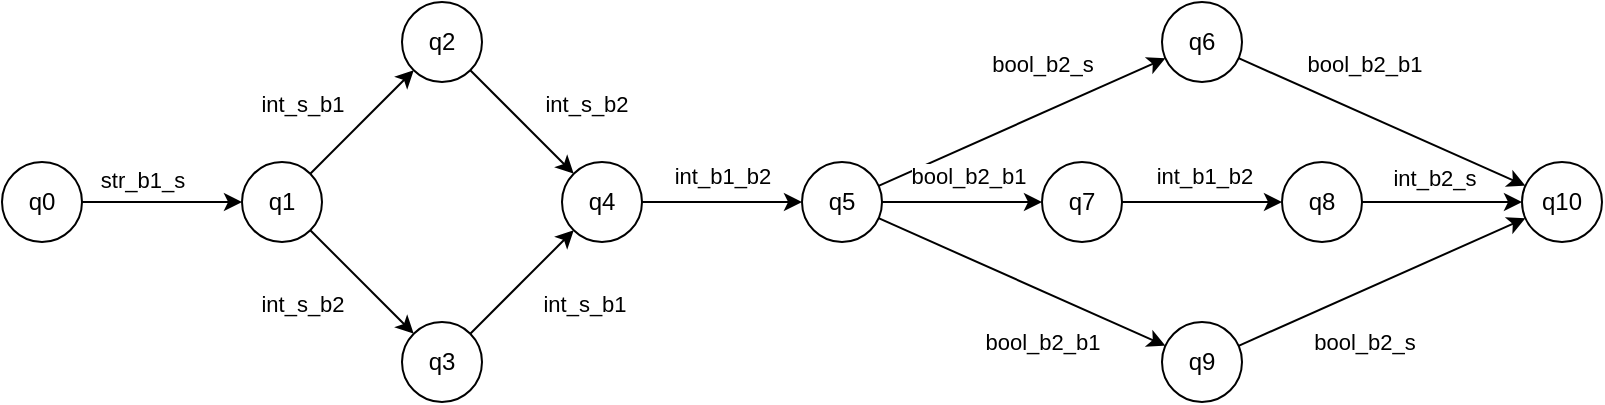 <mxfile version="22.0.2" type="device">
  <diagram name="Pagina-1" id="WdNuLCoif8DOCdPfeQE8">
    <mxGraphModel dx="473" dy="855" grid="1" gridSize="10" guides="1" tooltips="1" connect="1" arrows="1" fold="1" page="1" pageScale="1" pageWidth="827" pageHeight="1169" math="0" shadow="0">
      <root>
        <mxCell id="0" />
        <mxCell id="1" parent="0" />
        <mxCell id="fYpyqveSxgnmdyYEeGbs-11" style="rounded=0;orthogonalLoop=1;jettySize=auto;html=1;" parent="1" source="fYpyqveSxgnmdyYEeGbs-4" target="fYpyqveSxgnmdyYEeGbs-5" edge="1">
          <mxGeometry relative="1" as="geometry" />
        </mxCell>
        <mxCell id="fYpyqveSxgnmdyYEeGbs-16" value="int_s_b1" style="edgeLabel;html=1;align=center;verticalAlign=middle;resizable=0;points=[];" parent="fYpyqveSxgnmdyYEeGbs-11" vertex="1" connectable="0">
          <mxGeometry x="0.138" y="4" relative="1" as="geometry">
            <mxPoint x="-31" y="-3" as="offset" />
          </mxGeometry>
        </mxCell>
        <mxCell id="fYpyqveSxgnmdyYEeGbs-12" style="rounded=0;orthogonalLoop=1;jettySize=auto;html=1;" parent="1" source="fYpyqveSxgnmdyYEeGbs-4" target="fYpyqveSxgnmdyYEeGbs-7" edge="1">
          <mxGeometry relative="1" as="geometry" />
        </mxCell>
        <mxCell id="fYpyqveSxgnmdyYEeGbs-20" value="int_s_b2" style="edgeLabel;html=1;align=center;verticalAlign=middle;resizable=0;points=[];" parent="fYpyqveSxgnmdyYEeGbs-12" vertex="1" connectable="0">
          <mxGeometry x="0.069" y="2" relative="1" as="geometry">
            <mxPoint x="-33" y="10" as="offset" />
          </mxGeometry>
        </mxCell>
        <mxCell id="fYpyqveSxgnmdyYEeGbs-4" value="q1" style="ellipse;whiteSpace=wrap;html=1;aspect=fixed;" parent="1" vertex="1">
          <mxGeometry x="160" y="160" width="40" height="40" as="geometry" />
        </mxCell>
        <mxCell id="fYpyqveSxgnmdyYEeGbs-15" style="rounded=0;orthogonalLoop=1;jettySize=auto;html=1;" parent="1" source="fYpyqveSxgnmdyYEeGbs-7" target="fYpyqveSxgnmdyYEeGbs-13" edge="1">
          <mxGeometry relative="1" as="geometry" />
        </mxCell>
        <mxCell id="fYpyqveSxgnmdyYEeGbs-19" value="int_s_b1" style="edgeLabel;html=1;align=center;verticalAlign=middle;resizable=0;points=[];" parent="fYpyqveSxgnmdyYEeGbs-15" vertex="1" connectable="0">
          <mxGeometry x="-0.051" relative="1" as="geometry">
            <mxPoint x="32" y="9" as="offset" />
          </mxGeometry>
        </mxCell>
        <mxCell id="fYpyqveSxgnmdyYEeGbs-7" value="q3" style="ellipse;whiteSpace=wrap;html=1;aspect=fixed;" parent="1" vertex="1">
          <mxGeometry x="240" y="240" width="40" height="40" as="geometry" />
        </mxCell>
        <mxCell id="fYpyqveSxgnmdyYEeGbs-14" style="rounded=0;orthogonalLoop=1;jettySize=auto;html=1;" parent="1" source="fYpyqveSxgnmdyYEeGbs-5" target="fYpyqveSxgnmdyYEeGbs-13" edge="1">
          <mxGeometry relative="1" as="geometry" />
        </mxCell>
        <mxCell id="fYpyqveSxgnmdyYEeGbs-18" value="int_s_b2" style="edgeLabel;html=1;align=center;verticalAlign=middle;resizable=0;points=[];" parent="fYpyqveSxgnmdyYEeGbs-14" vertex="1" connectable="0">
          <mxGeometry x="-0.032" y="2" relative="1" as="geometry">
            <mxPoint x="31" y="-7" as="offset" />
          </mxGeometry>
        </mxCell>
        <mxCell id="fYpyqveSxgnmdyYEeGbs-5" value="q2" style="ellipse;whiteSpace=wrap;html=1;aspect=fixed;" parent="1" vertex="1">
          <mxGeometry x="240" y="80" width="40" height="40" as="geometry" />
        </mxCell>
        <mxCell id="fYpyqveSxgnmdyYEeGbs-27" style="edgeStyle=orthogonalEdgeStyle;rounded=0;orthogonalLoop=1;jettySize=auto;html=1;" parent="1" source="fYpyqveSxgnmdyYEeGbs-13" target="fYpyqveSxgnmdyYEeGbs-25" edge="1">
          <mxGeometry relative="1" as="geometry" />
        </mxCell>
        <mxCell id="fYpyqveSxgnmdyYEeGbs-28" value="int_b1_b2" style="edgeLabel;html=1;align=center;verticalAlign=middle;resizable=0;points=[];" parent="fYpyqveSxgnmdyYEeGbs-27" vertex="1" connectable="0">
          <mxGeometry x="0.1" y="-1" relative="1" as="geometry">
            <mxPoint x="-4" y="-14" as="offset" />
          </mxGeometry>
        </mxCell>
        <mxCell id="fYpyqveSxgnmdyYEeGbs-13" value="q4" style="ellipse;whiteSpace=wrap;html=1;aspect=fixed;" parent="1" vertex="1">
          <mxGeometry x="320" y="160" width="40" height="40" as="geometry" />
        </mxCell>
        <mxCell id="fYpyqveSxgnmdyYEeGbs-23" style="edgeStyle=orthogonalEdgeStyle;rounded=0;orthogonalLoop=1;jettySize=auto;html=1;" parent="1" source="fYpyqveSxgnmdyYEeGbs-22" target="fYpyqveSxgnmdyYEeGbs-4" edge="1">
          <mxGeometry relative="1" as="geometry" />
        </mxCell>
        <mxCell id="fYpyqveSxgnmdyYEeGbs-24" value="str_b1_s" style="edgeLabel;html=1;align=center;verticalAlign=middle;resizable=0;points=[];" parent="fYpyqveSxgnmdyYEeGbs-23" vertex="1" connectable="0">
          <mxGeometry x="0.017" y="-2" relative="1" as="geometry">
            <mxPoint x="-11" y="-13" as="offset" />
          </mxGeometry>
        </mxCell>
        <mxCell id="fYpyqveSxgnmdyYEeGbs-22" value="q0" style="ellipse;whiteSpace=wrap;html=1;aspect=fixed;" parent="1" vertex="1">
          <mxGeometry x="40" y="160" width="40" height="40" as="geometry" />
        </mxCell>
        <mxCell id="fYpyqveSxgnmdyYEeGbs-32" style="rounded=0;orthogonalLoop=1;jettySize=auto;html=1;" parent="1" source="fYpyqveSxgnmdyYEeGbs-25" target="fYpyqveSxgnmdyYEeGbs-30" edge="1">
          <mxGeometry relative="1" as="geometry" />
        </mxCell>
        <mxCell id="fYpyqveSxgnmdyYEeGbs-41" value="bool_b2_s" style="edgeLabel;html=1;align=center;verticalAlign=middle;resizable=0;points=[];" parent="fYpyqveSxgnmdyYEeGbs-32" vertex="1" connectable="0">
          <mxGeometry x="0.207" y="-1" relative="1" as="geometry">
            <mxPoint x="-5" y="-24" as="offset" />
          </mxGeometry>
        </mxCell>
        <mxCell id="fYpyqveSxgnmdyYEeGbs-34" style="rounded=0;orthogonalLoop=1;jettySize=auto;html=1;" parent="1" source="fYpyqveSxgnmdyYEeGbs-25" target="fYpyqveSxgnmdyYEeGbs-31" edge="1">
          <mxGeometry relative="1" as="geometry" />
        </mxCell>
        <mxCell id="fYpyqveSxgnmdyYEeGbs-45" value="bool_b2_b1" style="edgeLabel;html=1;align=center;verticalAlign=middle;resizable=0;points=[];" parent="fYpyqveSxgnmdyYEeGbs-34" vertex="1" connectable="0">
          <mxGeometry x="0.27" y="1" relative="1" as="geometry">
            <mxPoint x="-10" y="22" as="offset" />
          </mxGeometry>
        </mxCell>
        <mxCell id="fYpyqveSxgnmdyYEeGbs-38" style="rounded=0;orthogonalLoop=1;jettySize=auto;html=1;" parent="1" source="fYpyqveSxgnmdyYEeGbs-25" target="fYpyqveSxgnmdyYEeGbs-36" edge="1">
          <mxGeometry relative="1" as="geometry" />
        </mxCell>
        <mxCell id="fYpyqveSxgnmdyYEeGbs-46" value="bool_b2_b1" style="edgeLabel;html=1;align=center;verticalAlign=middle;resizable=0;points=[];" parent="fYpyqveSxgnmdyYEeGbs-38" vertex="1" connectable="0">
          <mxGeometry x="-0.033" y="2" relative="1" as="geometry">
            <mxPoint x="4" y="-11" as="offset" />
          </mxGeometry>
        </mxCell>
        <mxCell id="fYpyqveSxgnmdyYEeGbs-25" value="q5" style="ellipse;whiteSpace=wrap;html=1;aspect=fixed;" parent="1" vertex="1">
          <mxGeometry x="440" y="160" width="40" height="40" as="geometry" />
        </mxCell>
        <mxCell id="fYpyqveSxgnmdyYEeGbs-29" value="q10" style="ellipse;whiteSpace=wrap;html=1;aspect=fixed;" parent="1" vertex="1">
          <mxGeometry x="800" y="160" width="40" height="40" as="geometry" />
        </mxCell>
        <mxCell id="fYpyqveSxgnmdyYEeGbs-33" style="rounded=0;orthogonalLoop=1;jettySize=auto;html=1;" parent="1" source="fYpyqveSxgnmdyYEeGbs-30" target="fYpyqveSxgnmdyYEeGbs-29" edge="1">
          <mxGeometry relative="1" as="geometry" />
        </mxCell>
        <mxCell id="fYpyqveSxgnmdyYEeGbs-42" value="bool_b2_b1" style="edgeLabel;html=1;align=center;verticalAlign=middle;resizable=0;points=[];" parent="fYpyqveSxgnmdyYEeGbs-33" vertex="1" connectable="0">
          <mxGeometry x="-0.357" relative="1" as="geometry">
            <mxPoint x="16" y="-18" as="offset" />
          </mxGeometry>
        </mxCell>
        <mxCell id="fYpyqveSxgnmdyYEeGbs-30" value="q6" style="ellipse;whiteSpace=wrap;html=1;aspect=fixed;" parent="1" vertex="1">
          <mxGeometry x="620" y="80" width="40" height="40" as="geometry" />
        </mxCell>
        <mxCell id="fYpyqveSxgnmdyYEeGbs-35" style="rounded=0;orthogonalLoop=1;jettySize=auto;html=1;" parent="1" source="fYpyqveSxgnmdyYEeGbs-31" target="fYpyqveSxgnmdyYEeGbs-29" edge="1">
          <mxGeometry relative="1" as="geometry" />
        </mxCell>
        <mxCell id="fYpyqveSxgnmdyYEeGbs-44" value="bool_b2_s" style="edgeLabel;html=1;align=center;verticalAlign=middle;resizable=0;points=[];" parent="fYpyqveSxgnmdyYEeGbs-35" vertex="1" connectable="0">
          <mxGeometry x="-0.128" y="-4" relative="1" as="geometry">
            <mxPoint x="-2" y="22" as="offset" />
          </mxGeometry>
        </mxCell>
        <mxCell id="fYpyqveSxgnmdyYEeGbs-31" value="q9" style="ellipse;whiteSpace=wrap;html=1;aspect=fixed;" parent="1" vertex="1">
          <mxGeometry x="620" y="240" width="40" height="40" as="geometry" />
        </mxCell>
        <mxCell id="fYpyqveSxgnmdyYEeGbs-39" style="rounded=0;orthogonalLoop=1;jettySize=auto;html=1;" parent="1" source="fYpyqveSxgnmdyYEeGbs-36" target="fYpyqveSxgnmdyYEeGbs-37" edge="1">
          <mxGeometry relative="1" as="geometry" />
        </mxCell>
        <mxCell id="fYpyqveSxgnmdyYEeGbs-47" value="int_b1_b2" style="edgeLabel;html=1;align=center;verticalAlign=middle;resizable=0;points=[];" parent="fYpyqveSxgnmdyYEeGbs-39" vertex="1" connectable="0">
          <mxGeometry x="-0.017" y="3" relative="1" as="geometry">
            <mxPoint x="1" y="-10" as="offset" />
          </mxGeometry>
        </mxCell>
        <mxCell id="fYpyqveSxgnmdyYEeGbs-36" value="q7" style="ellipse;whiteSpace=wrap;html=1;aspect=fixed;" parent="1" vertex="1">
          <mxGeometry x="560" y="160" width="40" height="40" as="geometry" />
        </mxCell>
        <mxCell id="fYpyqveSxgnmdyYEeGbs-40" style="rounded=0;orthogonalLoop=1;jettySize=auto;html=1;" parent="1" source="fYpyqveSxgnmdyYEeGbs-37" target="fYpyqveSxgnmdyYEeGbs-29" edge="1">
          <mxGeometry relative="1" as="geometry" />
        </mxCell>
        <mxCell id="fYpyqveSxgnmdyYEeGbs-49" value="int_b2_s" style="edgeLabel;html=1;align=center;verticalAlign=middle;resizable=0;points=[];" parent="fYpyqveSxgnmdyYEeGbs-40" vertex="1" connectable="0">
          <mxGeometry x="-0.283" y="3" relative="1" as="geometry">
            <mxPoint x="7" y="-9" as="offset" />
          </mxGeometry>
        </mxCell>
        <mxCell id="fYpyqveSxgnmdyYEeGbs-37" value="q8" style="ellipse;whiteSpace=wrap;html=1;aspect=fixed;" parent="1" vertex="1">
          <mxGeometry x="680" y="160" width="40" height="40" as="geometry" />
        </mxCell>
      </root>
    </mxGraphModel>
  </diagram>
</mxfile>
